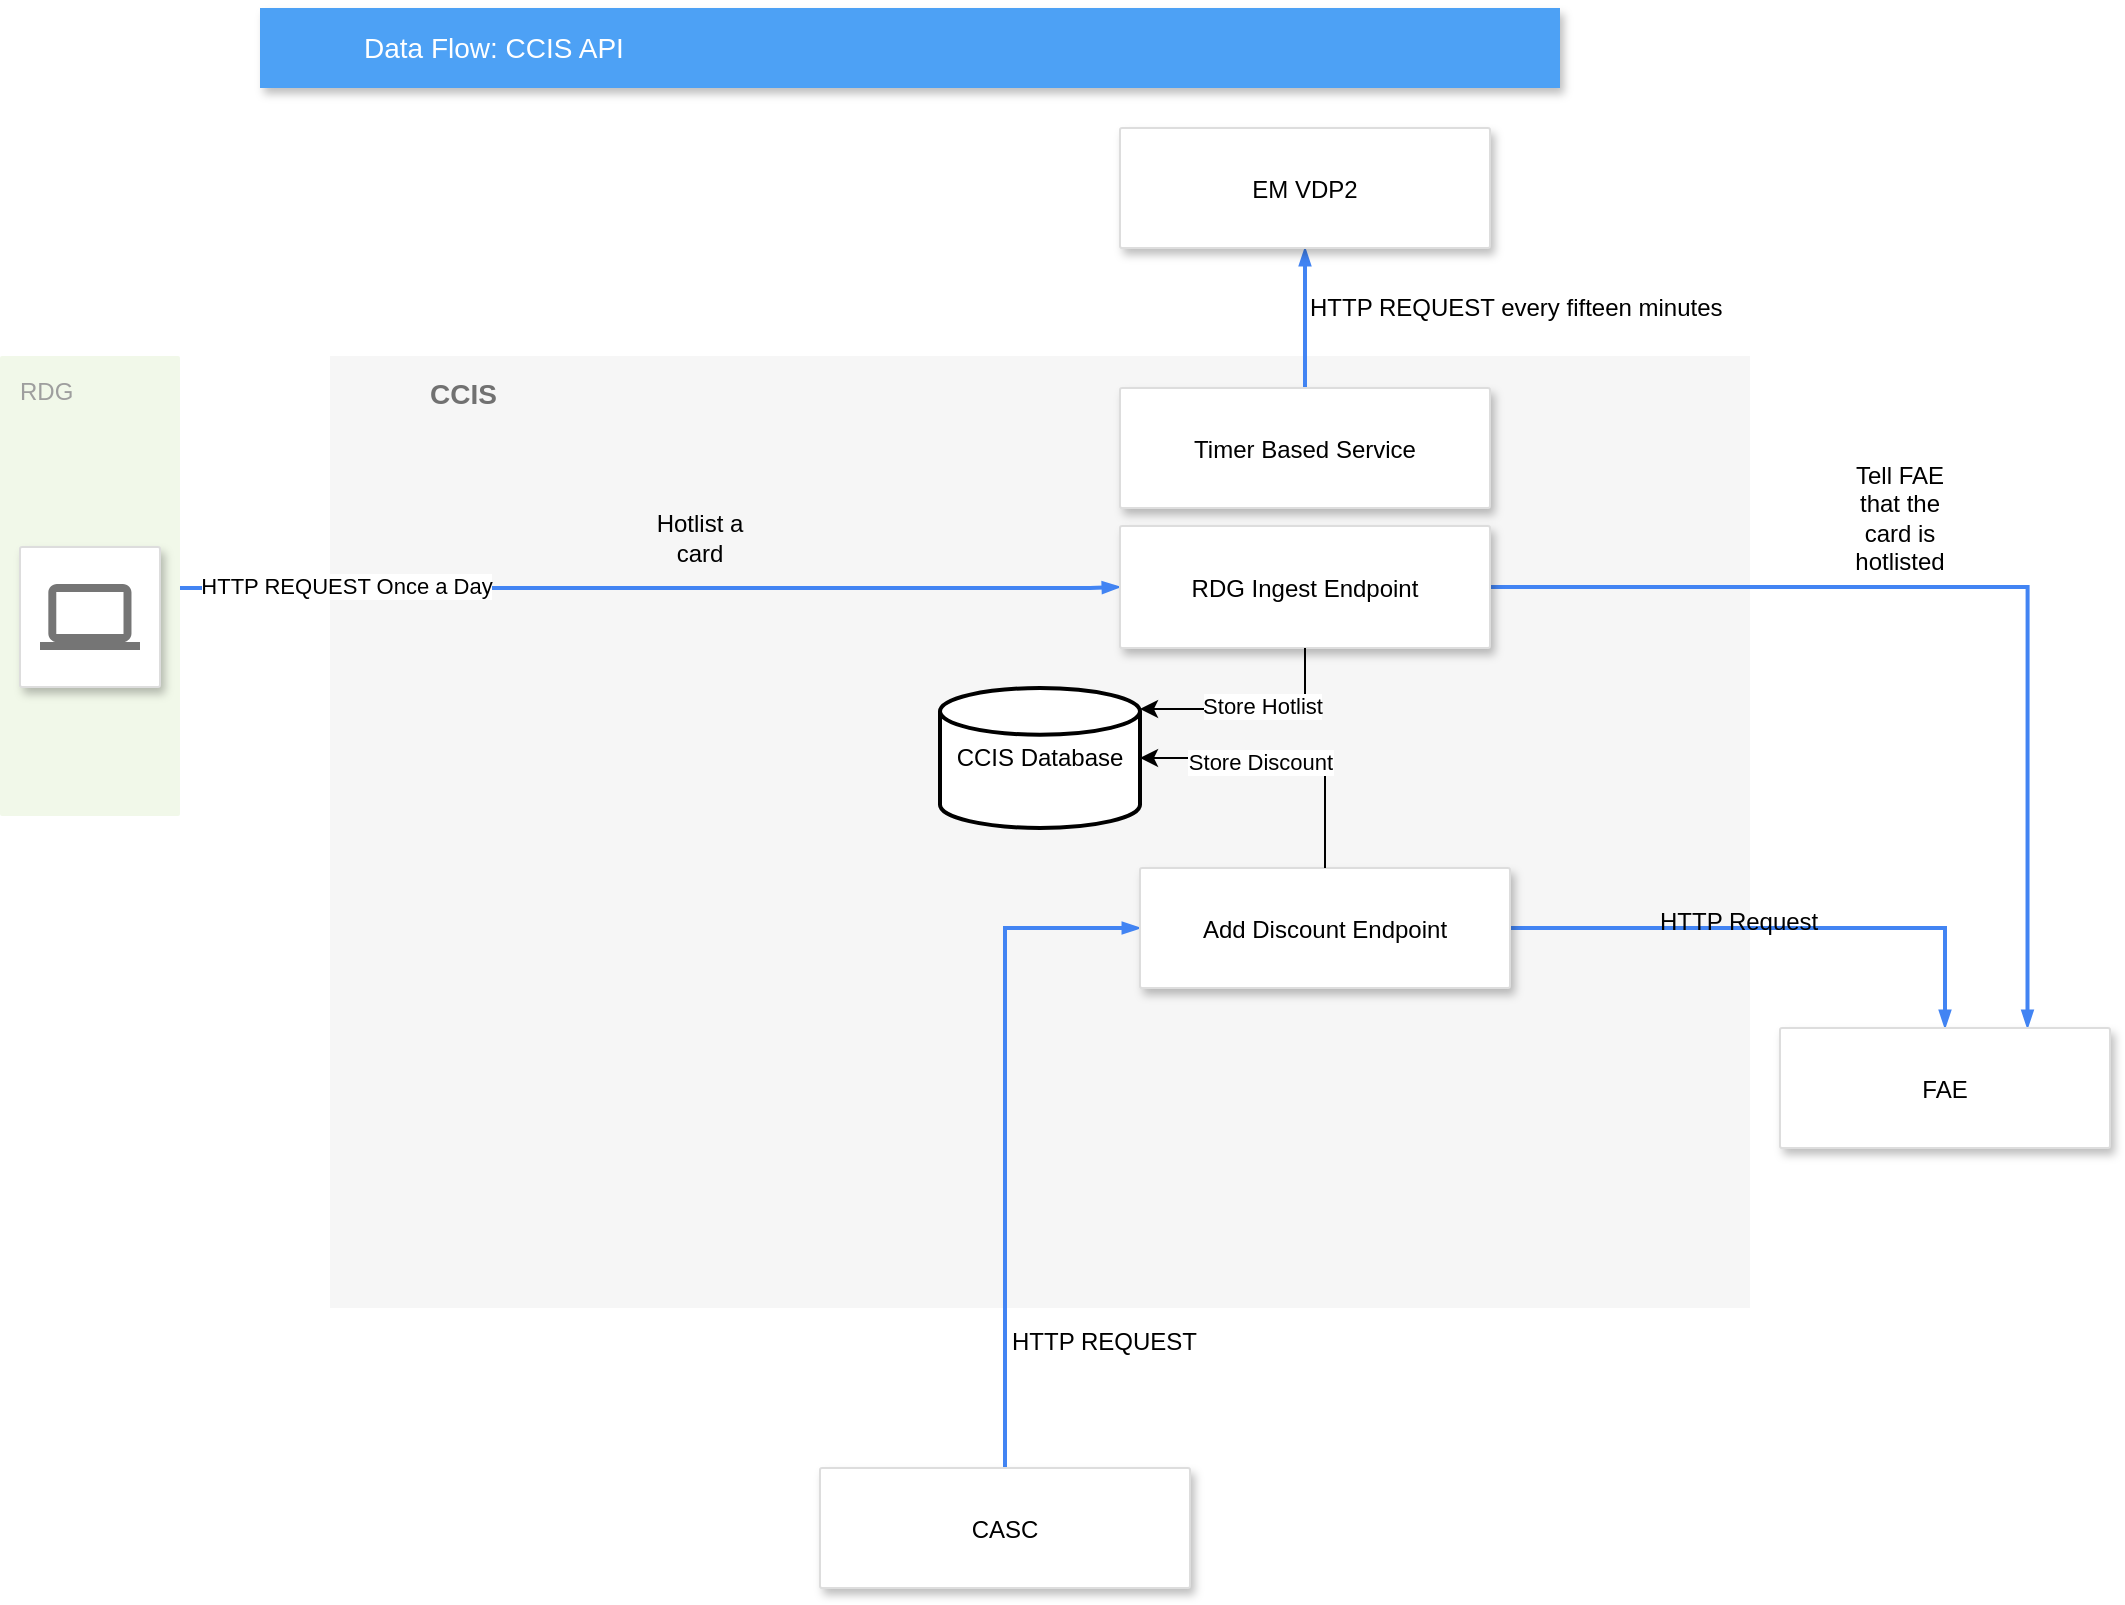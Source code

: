 <mxfile version="24.7.2" type="github">
  <diagram id="f106602c-feb2-e66a-4537-3a34d633f6aa" name="Page-1">
    <mxGraphModel dx="1146" dy="753" grid="1" gridSize="10" guides="1" tooltips="1" connect="1" arrows="1" fold="1" page="1" pageScale="1" pageWidth="1169" pageHeight="827" background="none" math="0" shadow="0">
      <root>
        <mxCell id="0" />
        <mxCell id="1" parent="0" />
        <mxCell id="Lif8JBEafslfNm7ranTe-1" value="&lt;b&gt;CCIS&lt;/b&gt;" style="fillColor=#F6F6F6;strokeColor=none;shadow=0;gradientColor=none;fontSize=14;align=left;spacing=10;fontColor=#717171;9E9E9E;verticalAlign=top;spacingTop=-4;fontStyle=0;spacingLeft=40;html=1;" parent="1" vertex="1">
          <mxGeometry x="265" y="184" width="710" height="476" as="geometry" />
        </mxCell>
        <mxCell id="Lif8JBEafslfNm7ranTe-4" value="Data Flow: CCIS API" style="fillColor=#4DA1F5;strokeColor=none;shadow=1;gradientColor=none;fontSize=14;align=left;spacingLeft=50;fontColor=#ffffff;html=1;" parent="1" vertex="1">
          <mxGeometry x="230" y="10" width="650" height="40" as="geometry" />
        </mxCell>
        <mxCell id="Lif8JBEafslfNm7ranTe-5" style="edgeStyle=orthogonalEdgeStyle;rounded=0;elbow=vertical;html=1;labelBackgroundColor=none;startFill=1;startSize=4;endArrow=blockThin;endFill=1;endSize=4;jettySize=auto;orthogonalLoop=1;strokeColor=#4284F3;strokeWidth=2;fontSize=12;fontColor=#000000;align=left;dashed=0;exitX=1;exitY=0.5;exitDx=0;exitDy=0;entryX=0;entryY=0.5;entryDx=0;entryDy=0;" parent="1" source="Lif8JBEafslfNm7ranTe-3" target="cEKSAHbCaNsN3OeEtTBm-5" edge="1">
          <mxGeometry relative="1" as="geometry">
            <Array as="points">
              <mxPoint x="190" y="300" />
              <mxPoint x="645" y="300" />
            </Array>
          </mxGeometry>
        </mxCell>
        <mxCell id="uueP2DIrT8dm-PXU4ACH-1" value="HTTP REQUEST Once a Day" style="edgeLabel;html=1;align=center;verticalAlign=middle;resizable=0;points=[];" vertex="1" connectable="0" parent="Lif8JBEafslfNm7ranTe-5">
          <mxGeometry x="-0.644" y="1" relative="1" as="geometry">
            <mxPoint as="offset" />
          </mxGeometry>
        </mxCell>
        <mxCell id="uueP2DIrT8dm-PXU4ACH-16" style="edgeStyle=orthogonalEdgeStyle;rounded=0;orthogonalLoop=1;jettySize=auto;html=1;entryX=0.5;entryY=1;entryDx=0;entryDy=0;exitX=0.5;exitY=0;exitDx=0;exitDy=0;dashed=0;strokeColor=#4284F3;strokeWidth=2;align=left;verticalAlign=middle;fontFamily=Helvetica;fontSize=12;fontColor=#000000;labelBackgroundColor=none;elbow=vertical;startFill=1;startSize=4;endArrow=blockThin;endFill=1;endSize=4;" edge="1" parent="1" source="uueP2DIrT8dm-PXU4ACH-19" target="uueP2DIrT8dm-PXU4ACH-2">
          <mxGeometry relative="1" as="geometry" />
        </mxCell>
        <mxCell id="uueP2DIrT8dm-PXU4ACH-18" value="HTTP REQUEST every fifteen minutes" style="edgeLabel;html=1;align=left;verticalAlign=middle;resizable=0;points=[];rounded=0;dashed=0;strokeColor=#4284F3;strokeWidth=2;fontFamily=Helvetica;fontSize=12;fontColor=#000000;labelBackgroundColor=none;" vertex="1" connectable="0" parent="uueP2DIrT8dm-PXU4ACH-16">
          <mxGeometry x="0.15" relative="1" as="geometry">
            <mxPoint as="offset" />
          </mxGeometry>
        </mxCell>
        <mxCell id="uueP2DIrT8dm-PXU4ACH-21" style="edgeStyle=orthogonalEdgeStyle;rounded=0;orthogonalLoop=1;jettySize=auto;html=1;entryX=0.75;entryY=0;entryDx=0;entryDy=0;dashed=0;strokeColor=#4284F3;strokeWidth=2;align=left;verticalAlign=middle;fontFamily=Helvetica;fontSize=12;fontColor=#000000;labelBackgroundColor=none;elbow=vertical;startFill=1;startSize=4;endArrow=blockThin;endFill=1;endSize=4;" edge="1" parent="1" source="cEKSAHbCaNsN3OeEtTBm-5" target="uueP2DIrT8dm-PXU4ACH-8">
          <mxGeometry relative="1" as="geometry" />
        </mxCell>
        <mxCell id="cEKSAHbCaNsN3OeEtTBm-5" value="RDG Ingest Endpoint" style="strokeColor=#dddddd;shadow=1;strokeWidth=1;rounded=1;absoluteArcSize=1;arcSize=2;" parent="1" vertex="1">
          <mxGeometry x="660" y="269" width="185" height="61" as="geometry" />
        </mxCell>
        <mxCell id="uueP2DIrT8dm-PXU4ACH-2" value="EM VDP2" style="strokeColor=#dddddd;shadow=1;strokeWidth=1;rounded=1;absoluteArcSize=1;arcSize=2;" vertex="1" parent="1">
          <mxGeometry x="660" y="70" width="185" height="60" as="geometry" />
        </mxCell>
        <mxCell id="uueP2DIrT8dm-PXU4ACH-6" value="" style="edgeStyle=orthogonalEdgeStyle;rounded=0;orthogonalLoop=1;jettySize=auto;html=1;entryX=0;entryY=0.5;entryDx=0;entryDy=0;strokeColor=#4284F3;dashed=0;strokeWidth=2;align=left;verticalAlign=middle;fontFamily=Helvetica;fontSize=12;fontColor=#000000;labelBackgroundColor=none;elbow=vertical;startFill=1;startSize=4;endArrow=blockThin;endFill=1;endSize=4;" edge="1" parent="1" source="uueP2DIrT8dm-PXU4ACH-4" target="uueP2DIrT8dm-PXU4ACH-5">
          <mxGeometry relative="1" as="geometry" />
        </mxCell>
        <mxCell id="uueP2DIrT8dm-PXU4ACH-11" value="HTTP REQUEST" style="edgeLabel;html=1;align=left;verticalAlign=middle;resizable=0;points=[];rounded=0;dashed=0;strokeColor=#4284F3;strokeWidth=2;fontFamily=Helvetica;fontSize=12;fontColor=#000000;labelBackgroundColor=none;" vertex="1" connectable="0" parent="uueP2DIrT8dm-PXU4ACH-6">
          <mxGeometry x="-0.627" y="-1" relative="1" as="geometry">
            <mxPoint as="offset" />
          </mxGeometry>
        </mxCell>
        <mxCell id="uueP2DIrT8dm-PXU4ACH-4" value="CASC" style="strokeColor=#dddddd;shadow=1;strokeWidth=1;rounded=1;absoluteArcSize=1;arcSize=2;" vertex="1" parent="1">
          <mxGeometry x="510" y="740" width="185" height="60" as="geometry" />
        </mxCell>
        <mxCell id="uueP2DIrT8dm-PXU4ACH-9" value="" style="edgeStyle=orthogonalEdgeStyle;rounded=0;orthogonalLoop=1;jettySize=auto;html=1;dashed=0;strokeColor=#4284F3;strokeWidth=2;align=left;verticalAlign=middle;fontFamily=Helvetica;fontSize=12;fontColor=#000000;labelBackgroundColor=none;elbow=vertical;startFill=1;startSize=4;endArrow=blockThin;endFill=1;endSize=4;" edge="1" parent="1" source="uueP2DIrT8dm-PXU4ACH-5" target="uueP2DIrT8dm-PXU4ACH-8">
          <mxGeometry relative="1" as="geometry" />
        </mxCell>
        <mxCell id="uueP2DIrT8dm-PXU4ACH-10" value="HTTP Request" style="edgeLabel;html=1;align=left;verticalAlign=middle;resizable=0;points=[];rounded=0;dashed=0;strokeColor=#4284F3;strokeWidth=2;fontFamily=Helvetica;fontSize=12;fontColor=#000000;labelBackgroundColor=none;" vertex="1" connectable="0" parent="uueP2DIrT8dm-PXU4ACH-9">
          <mxGeometry x="-0.456" y="3" relative="1" as="geometry">
            <mxPoint as="offset" />
          </mxGeometry>
        </mxCell>
        <mxCell id="uueP2DIrT8dm-PXU4ACH-5" value="Add Discount Endpoint" style="strokeColor=#dddddd;shadow=1;strokeWidth=1;rounded=1;absoluteArcSize=1;arcSize=2;" vertex="1" parent="1">
          <mxGeometry x="670" y="440" width="185" height="60" as="geometry" />
        </mxCell>
        <mxCell id="uueP2DIrT8dm-PXU4ACH-7" value="" style="group" vertex="1" connectable="0" parent="1">
          <mxGeometry x="100" y="184" width="90" height="230" as="geometry" />
        </mxCell>
        <mxCell id="Lif8JBEafslfNm7ranTe-3" value="RDG" style="rounded=1;absoluteArcSize=1;arcSize=2;html=1;strokeColor=none;gradientColor=none;shadow=0;dashed=0;fontSize=12;fontColor=#9E9E9E;align=left;verticalAlign=top;spacing=10;spacingTop=-4;fillColor=#F1F8E9;" parent="uueP2DIrT8dm-PXU4ACH-7" vertex="1">
          <mxGeometry width="90" height="230" as="geometry" />
        </mxCell>
        <mxCell id="Lif8JBEafslfNm7ranTe-9" value="" style="strokeColor=#dddddd;fillColor=#ffffff;shadow=1;strokeWidth=1;rounded=1;absoluteArcSize=1;arcSize=2;labelPosition=center;verticalLabelPosition=middle;align=center;verticalAlign=bottom;spacingLeft=0;fontColor=#999999;fontSize=12;whiteSpace=wrap;spacingBottom=2;html=1;" parent="uueP2DIrT8dm-PXU4ACH-7" vertex="1">
          <mxGeometry x="10" y="95.5" width="70" height="70" as="geometry" />
        </mxCell>
        <mxCell id="Lif8JBEafslfNm7ranTe-10" value="" style="dashed=0;connectable=0;html=1;fillColor=#757575;strokeColor=none;shape=mxgraph.gcp2.laptop;part=1;" parent="Lif8JBEafslfNm7ranTe-9" vertex="1">
          <mxGeometry x="0.5" width="50" height="33" relative="1" as="geometry">
            <mxPoint x="-25" y="18.5" as="offset" />
          </mxGeometry>
        </mxCell>
        <mxCell id="uueP2DIrT8dm-PXU4ACH-8" value="FAE" style="strokeColor=#dddddd;shadow=1;strokeWidth=1;rounded=1;absoluteArcSize=1;arcSize=2;" vertex="1" parent="1">
          <mxGeometry x="990" y="520" width="165" height="60" as="geometry" />
        </mxCell>
        <mxCell id="uueP2DIrT8dm-PXU4ACH-14" value="Hotlist a card" style="text;html=1;align=center;verticalAlign=middle;whiteSpace=wrap;rounded=0;" vertex="1" parent="1">
          <mxGeometry x="420" y="260" width="60" height="30" as="geometry" />
        </mxCell>
        <mxCell id="uueP2DIrT8dm-PXU4ACH-15" value="Tell FAE that the card is hotlisted" style="text;html=1;align=center;verticalAlign=middle;whiteSpace=wrap;rounded=0;" vertex="1" parent="1">
          <mxGeometry x="1020" y="250" width="60" height="30" as="geometry" />
        </mxCell>
        <mxCell id="uueP2DIrT8dm-PXU4ACH-19" value="Timer Based Service" style="strokeColor=#dddddd;shadow=1;strokeWidth=1;rounded=1;absoluteArcSize=1;arcSize=2;" vertex="1" parent="1">
          <mxGeometry x="660" y="200" width="185" height="60" as="geometry" />
        </mxCell>
        <mxCell id="uueP2DIrT8dm-PXU4ACH-22" value="CCIS Database" style="strokeWidth=2;html=1;shape=mxgraph.flowchart.database;whiteSpace=wrap;" vertex="1" parent="1">
          <mxGeometry x="570" y="350" width="100" height="70" as="geometry" />
        </mxCell>
        <mxCell id="uueP2DIrT8dm-PXU4ACH-27" style="edgeStyle=orthogonalEdgeStyle;rounded=0;orthogonalLoop=1;jettySize=auto;html=1;entryX=1;entryY=0.5;entryDx=0;entryDy=0;entryPerimeter=0;" edge="1" parent="1" source="uueP2DIrT8dm-PXU4ACH-5" target="uueP2DIrT8dm-PXU4ACH-22">
          <mxGeometry relative="1" as="geometry" />
        </mxCell>
        <mxCell id="uueP2DIrT8dm-PXU4ACH-29" value="Store Discount" style="edgeLabel;html=1;align=center;verticalAlign=middle;resizable=0;points=[];" vertex="1" connectable="0" parent="uueP2DIrT8dm-PXU4ACH-27">
          <mxGeometry x="0.2" y="2" relative="1" as="geometry">
            <mxPoint x="1" as="offset" />
          </mxGeometry>
        </mxCell>
        <mxCell id="uueP2DIrT8dm-PXU4ACH-28" style="edgeStyle=orthogonalEdgeStyle;rounded=0;orthogonalLoop=1;jettySize=auto;html=1;entryX=1;entryY=0.15;entryDx=0;entryDy=0;entryPerimeter=0;" edge="1" parent="1" source="cEKSAHbCaNsN3OeEtTBm-5" target="uueP2DIrT8dm-PXU4ACH-22">
          <mxGeometry relative="1" as="geometry" />
        </mxCell>
        <mxCell id="uueP2DIrT8dm-PXU4ACH-30" value="Store Hotlist" style="edgeLabel;html=1;align=center;verticalAlign=middle;resizable=0;points=[];" vertex="1" connectable="0" parent="uueP2DIrT8dm-PXU4ACH-28">
          <mxGeometry x="-0.08" y="-2" relative="1" as="geometry">
            <mxPoint as="offset" />
          </mxGeometry>
        </mxCell>
      </root>
    </mxGraphModel>
  </diagram>
</mxfile>
